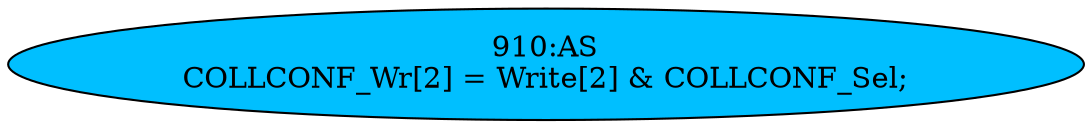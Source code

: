 strict digraph "" {
	node [label="\N"];
	"910:AS"	 [ast="<pyverilog.vparser.ast.Assign object at 0x7fbdee0e32d0>",
		def_var="['COLLCONF_Wr']",
		fillcolor=deepskyblue,
		label="910:AS
COLLCONF_Wr[2] = Write[2] & COLLCONF_Sel;",
		statements="[]",
		style=filled,
		typ=Assign,
		use_var="['Write', 'COLLCONF_Sel']"];
}
